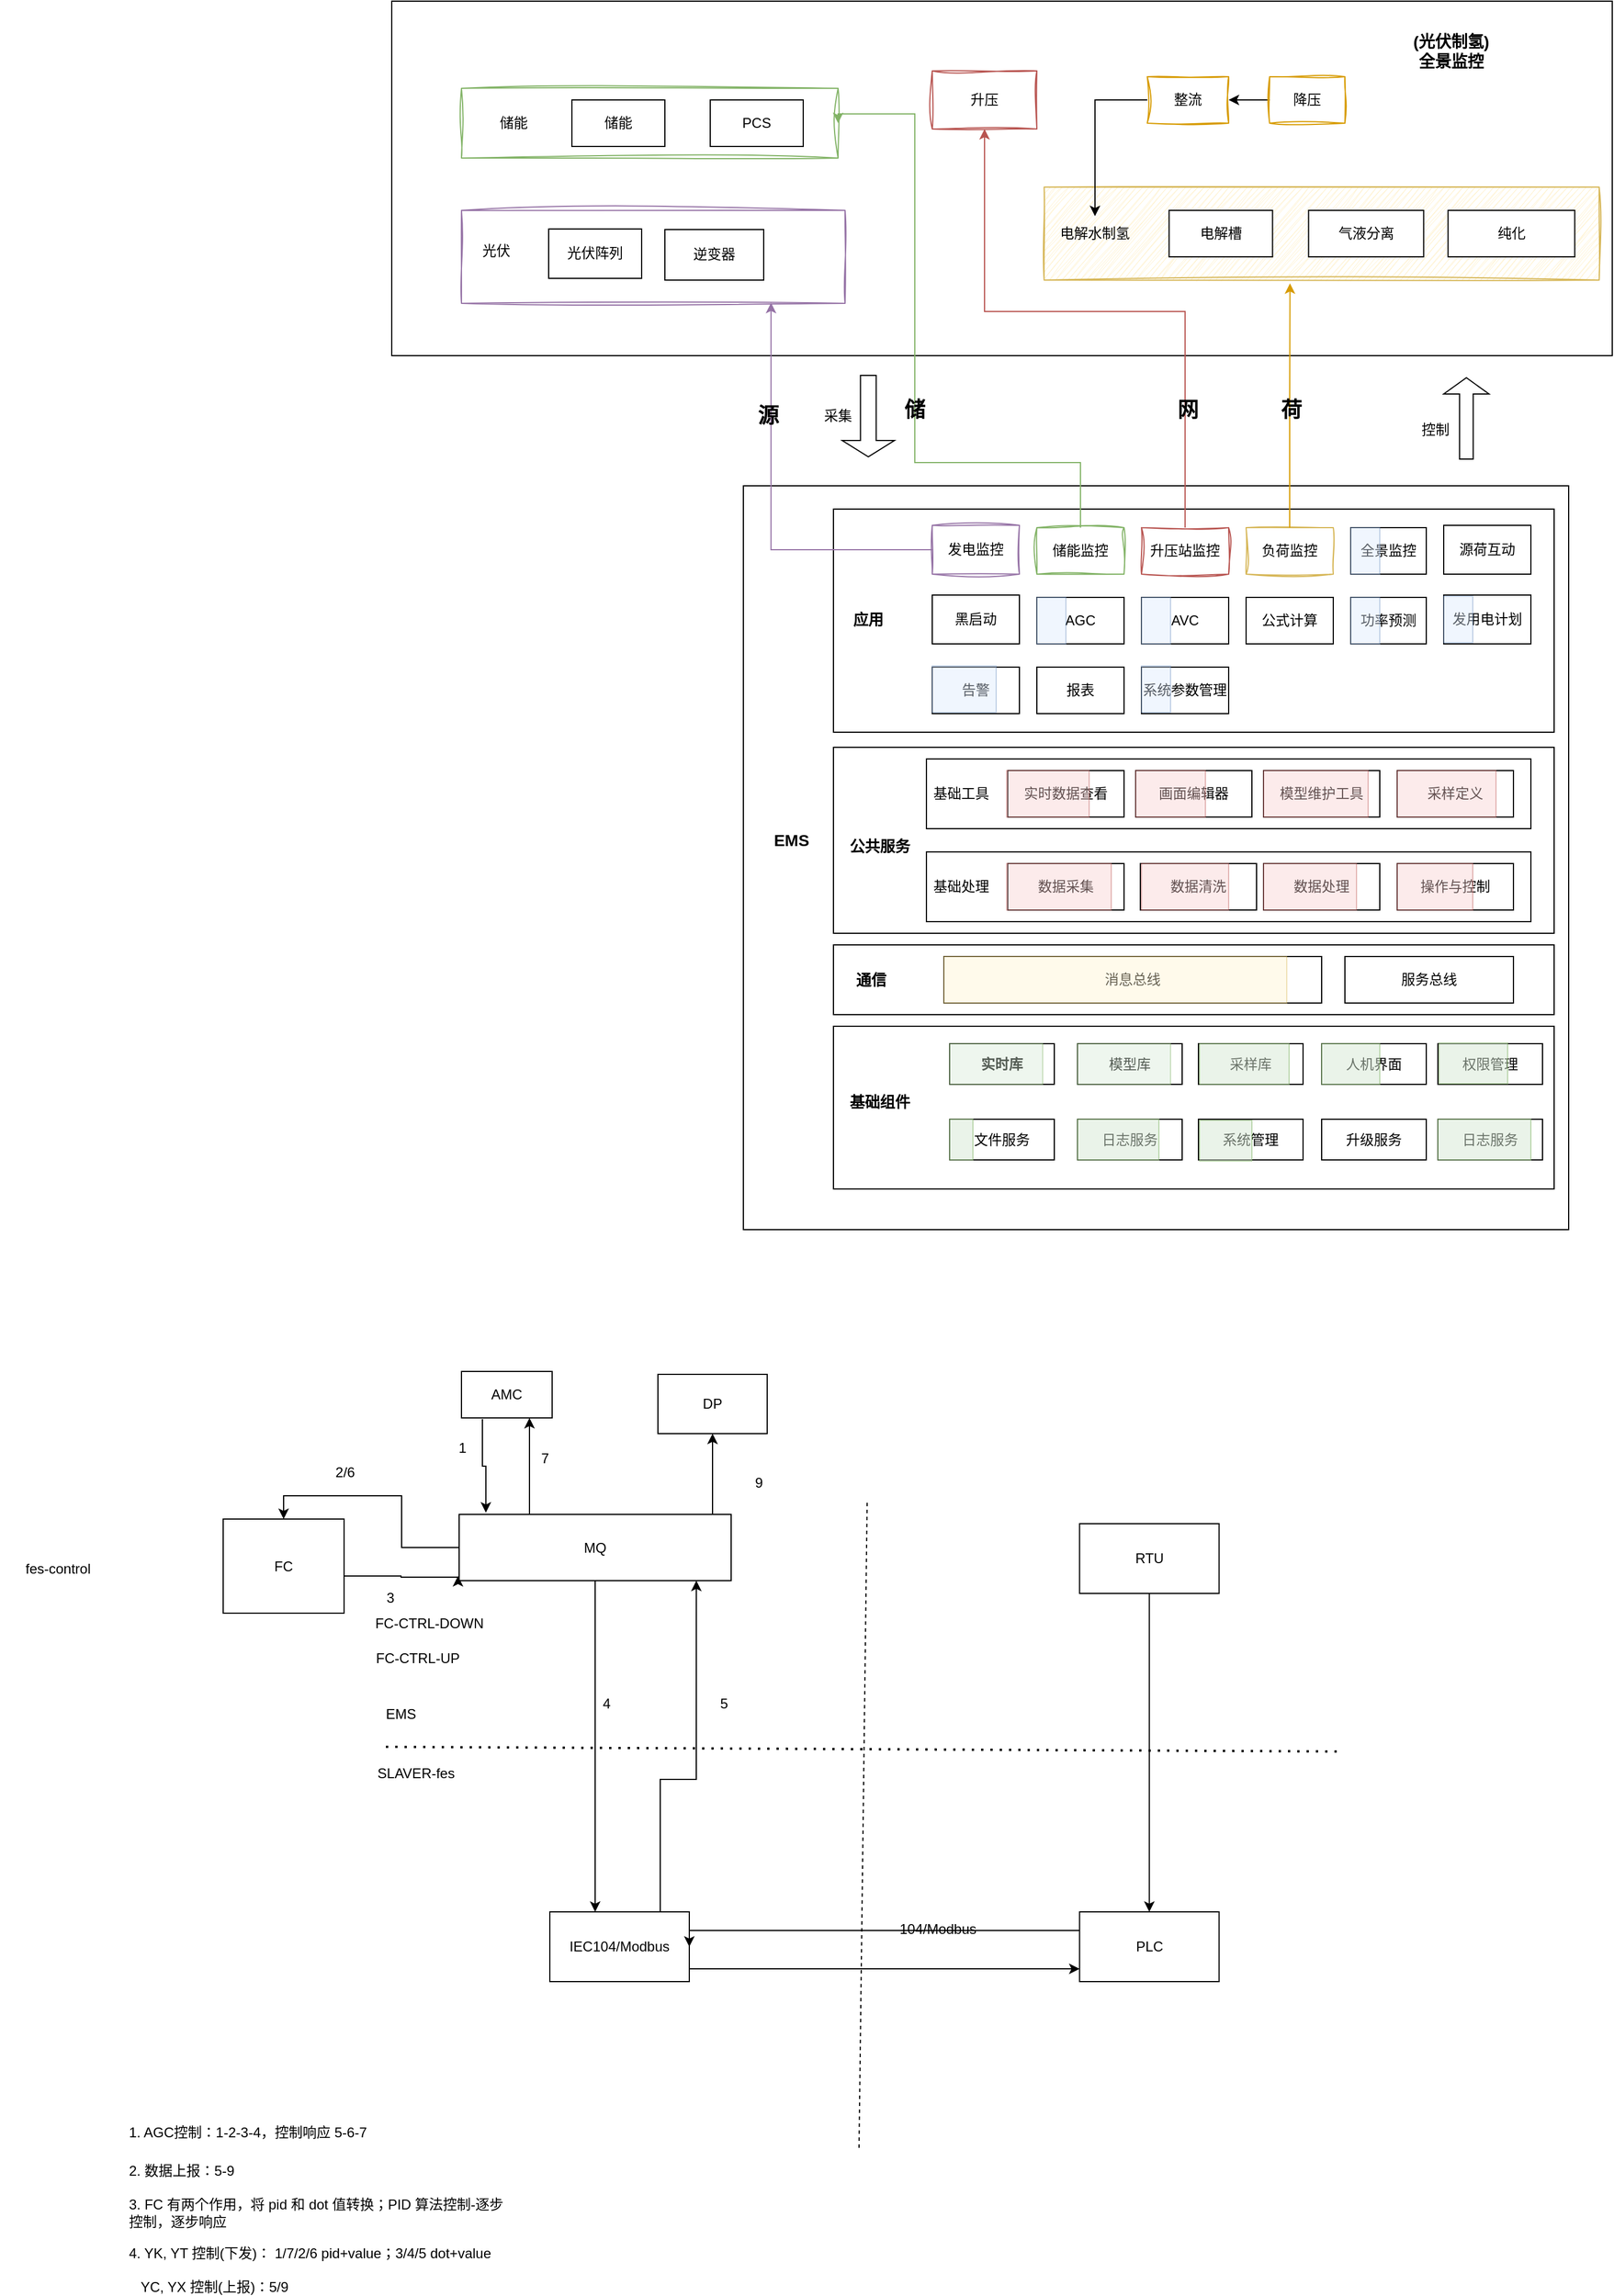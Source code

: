 <mxfile version="24.5.5" type="github">
  <diagram name="第 1 页" id="smMwHirfsZ6QMiGASpG9">
    <mxGraphModel dx="2706" dy="1119" grid="0" gridSize="10" guides="1" tooltips="1" connect="1" arrows="1" fold="1" page="0" pageScale="1" pageWidth="827" pageHeight="1169" math="0" shadow="0">
      <root>
        <mxCell id="0" />
        <mxCell id="1" parent="0" />
        <mxCell id="XLei9tXY5pJdT6jj4i4X-126" value="" style="rounded=0;whiteSpace=wrap;html=1;" parent="1" vertex="1">
          <mxGeometry x="100" y="23" width="1050" height="305" as="geometry" />
        </mxCell>
        <mxCell id="XLei9tXY5pJdT6jj4i4X-117" value="" style="rounded=0;whiteSpace=wrap;html=1;" parent="1" vertex="1">
          <mxGeometry x="402.5" y="440" width="710" height="640" as="geometry" />
        </mxCell>
        <mxCell id="XLei9tXY5pJdT6jj4i4X-113" value="" style="rounded=0;whiteSpace=wrap;html=1;fillColor=none;strokeColor=#9673a6;sketch=1;curveFitting=1;jiggle=2;" parent="1" vertex="1">
          <mxGeometry x="160" y="203" width="330" height="80" as="geometry" />
        </mxCell>
        <mxCell id="XLei9tXY5pJdT6jj4i4X-2" value="" style="rounded=0;whiteSpace=wrap;html=1;" parent="1" vertex="1">
          <mxGeometry x="480" y="905" width="620" height="140" as="geometry" />
        </mxCell>
        <mxCell id="XLei9tXY5pJdT6jj4i4X-3" value="文件服务" style="rounded=0;whiteSpace=wrap;html=1;" parent="1" vertex="1">
          <mxGeometry x="580" y="985" width="90" height="35" as="geometry" />
        </mxCell>
        <mxCell id="XLei9tXY5pJdT6jj4i4X-4" value="&lt;b&gt;实时库&lt;/b&gt;" style="rounded=0;whiteSpace=wrap;html=1;" parent="1" vertex="1">
          <mxGeometry x="580" y="920" width="90" height="35" as="geometry" />
        </mxCell>
        <mxCell id="XLei9tXY5pJdT6jj4i4X-5" value="日志服务" style="rounded=0;whiteSpace=wrap;html=1;" parent="1" vertex="1">
          <mxGeometry x="690" y="985" width="90" height="35" as="geometry" />
        </mxCell>
        <mxCell id="XLei9tXY5pJdT6jj4i4X-6" value="模型库" style="rounded=0;whiteSpace=wrap;html=1;" parent="1" vertex="1">
          <mxGeometry x="690" y="920" width="90" height="35" as="geometry" />
        </mxCell>
        <mxCell id="XLei9tXY5pJdT6jj4i4X-7" value="采样库" style="rounded=0;whiteSpace=wrap;html=1;" parent="1" vertex="1">
          <mxGeometry x="794" y="920" width="90" height="35" as="geometry" />
        </mxCell>
        <mxCell id="XLei9tXY5pJdT6jj4i4X-8" value="人机界面" style="rounded=0;whiteSpace=wrap;html=1;" parent="1" vertex="1">
          <mxGeometry x="900" y="920" width="90" height="35" as="geometry" />
        </mxCell>
        <mxCell id="XLei9tXY5pJdT6jj4i4X-9" value="权限管理" style="rounded=0;whiteSpace=wrap;html=1;" parent="1" vertex="1">
          <mxGeometry x="1000" y="920" width="90" height="35" as="geometry" />
        </mxCell>
        <mxCell id="XLei9tXY5pJdT6jj4i4X-10" value="系统管理" style="rounded=0;whiteSpace=wrap;html=1;" parent="1" vertex="1">
          <mxGeometry x="794" y="985" width="90" height="35" as="geometry" />
        </mxCell>
        <mxCell id="XLei9tXY5pJdT6jj4i4X-11" value="升级服务" style="rounded=0;whiteSpace=wrap;html=1;" parent="1" vertex="1">
          <mxGeometry x="900" y="985" width="90" height="35" as="geometry" />
        </mxCell>
        <mxCell id="XLei9tXY5pJdT6jj4i4X-12" value="日志服务" style="rounded=0;whiteSpace=wrap;html=1;" parent="1" vertex="1">
          <mxGeometry x="1000" y="985" width="90" height="35" as="geometry" />
        </mxCell>
        <mxCell id="XLei9tXY5pJdT6jj4i4X-13" value="&lt;b style=&quot;font-size: 13px;&quot;&gt;基础组件&lt;/b&gt;" style="text;html=1;align=center;verticalAlign=middle;whiteSpace=wrap;rounded=0;fontSize=13;" parent="1" vertex="1">
          <mxGeometry x="490" y="955" width="60" height="30" as="geometry" />
        </mxCell>
        <mxCell id="XLei9tXY5pJdT6jj4i4X-14" value="" style="rounded=0;whiteSpace=wrap;html=1;opacity=50;fillColor=#d5e8d4;strokeColor=#82b366;" parent="1" vertex="1">
          <mxGeometry x="1001" y="919.5" width="59" height="35" as="geometry" />
        </mxCell>
        <mxCell id="XLei9tXY5pJdT6jj4i4X-16" value="" style="rounded=0;whiteSpace=wrap;html=1;fillColor=#d5e8d4;strokeColor=#82b366;opacity=50;" parent="1" vertex="1">
          <mxGeometry x="900" y="920" width="50" height="35" as="geometry" />
        </mxCell>
        <mxCell id="XLei9tXY5pJdT6jj4i4X-17" value="" style="rounded=0;whiteSpace=wrap;html=1;fillColor=#d5e8d4;strokeColor=#82b366;opacity=50;" parent="1" vertex="1">
          <mxGeometry x="580" y="985" width="20" height="35" as="geometry" />
        </mxCell>
        <mxCell id="XLei9tXY5pJdT6jj4i4X-18" value="" style="rounded=0;whiteSpace=wrap;html=1;fillColor=#d5e8d4;strokeColor=#82b366;opacity=50;" parent="1" vertex="1">
          <mxGeometry x="690" y="985" width="70" height="35" as="geometry" />
        </mxCell>
        <mxCell id="XLei9tXY5pJdT6jj4i4X-19" value="" style="rounded=0;whiteSpace=wrap;html=1;fillColor=#d5e8d4;strokeColor=#82b366;opacity=50;" parent="1" vertex="1">
          <mxGeometry x="795" y="986" width="45" height="35" as="geometry" />
        </mxCell>
        <mxCell id="XLei9tXY5pJdT6jj4i4X-20" value="" style="rounded=0;whiteSpace=wrap;html=1;fillColor=#d5e8d4;strokeColor=#82b366;opacity=50;" parent="1" vertex="1">
          <mxGeometry x="1000" y="985" width="80" height="35" as="geometry" />
        </mxCell>
        <mxCell id="XLei9tXY5pJdT6jj4i4X-22" value="" style="rounded=0;whiteSpace=wrap;html=1;opacity=40;fillColor=#d5e8d4;strokeColor=#82b366;" parent="1" vertex="1">
          <mxGeometry x="580" y="920" width="80" height="35" as="geometry" />
        </mxCell>
        <mxCell id="XLei9tXY5pJdT6jj4i4X-23" value="" style="rounded=0;whiteSpace=wrap;html=1;opacity=40;fillColor=#d5e8d4;strokeColor=#82b366;" parent="1" vertex="1">
          <mxGeometry x="690" y="920" width="80" height="35" as="geometry" />
        </mxCell>
        <mxCell id="XLei9tXY5pJdT6jj4i4X-24" value="" style="rounded=0;whiteSpace=wrap;html=1;opacity=50;fillColor=#d5e8d4;strokeColor=#82b366;" parent="1" vertex="1">
          <mxGeometry x="795" y="920" width="77" height="35" as="geometry" />
        </mxCell>
        <mxCell id="XLei9tXY5pJdT6jj4i4X-25" value="" style="rounded=0;whiteSpace=wrap;html=1;" parent="1" vertex="1">
          <mxGeometry x="480" y="835" width="620" height="60" as="geometry" />
        </mxCell>
        <mxCell id="XLei9tXY5pJdT6jj4i4X-26" value="消息总线" style="rounded=0;whiteSpace=wrap;html=1;" parent="1" vertex="1">
          <mxGeometry x="575" y="845" width="325" height="40" as="geometry" />
        </mxCell>
        <mxCell id="XLei9tXY5pJdT6jj4i4X-27" value="服务总线" style="rounded=0;whiteSpace=wrap;html=1;" parent="1" vertex="1">
          <mxGeometry x="920" y="845" width="145" height="40" as="geometry" />
        </mxCell>
        <mxCell id="XLei9tXY5pJdT6jj4i4X-28" value="" style="rounded=0;whiteSpace=wrap;html=1;fillColor=#fff2cc;strokeColor=#d6b656;opacity=40;" parent="1" vertex="1">
          <mxGeometry x="575" y="845" width="295" height="40" as="geometry" />
        </mxCell>
        <mxCell id="XLei9tXY5pJdT6jj4i4X-29" value="&lt;b style=&quot;font-size: 13px;&quot;&gt;通信&lt;/b&gt;" style="text;html=1;align=center;verticalAlign=middle;whiteSpace=wrap;rounded=0;fontSize=13;" parent="1" vertex="1">
          <mxGeometry x="484" y="850" width="57" height="30" as="geometry" />
        </mxCell>
        <mxCell id="XLei9tXY5pJdT6jj4i4X-30" value="" style="rounded=0;whiteSpace=wrap;html=1;" parent="1" vertex="1">
          <mxGeometry x="480" y="665" width="620" height="160" as="geometry" />
        </mxCell>
        <mxCell id="XLei9tXY5pJdT6jj4i4X-31" value="" style="rounded=0;whiteSpace=wrap;html=1;" parent="1" vertex="1">
          <mxGeometry x="560" y="675" width="520" height="60" as="geometry" />
        </mxCell>
        <mxCell id="XLei9tXY5pJdT6jj4i4X-34" value="实时数据查看" style="rounded=0;whiteSpace=wrap;html=1;" parent="1" vertex="1">
          <mxGeometry x="630" y="685" width="100" height="40" as="geometry" />
        </mxCell>
        <mxCell id="XLei9tXY5pJdT6jj4i4X-35" value="画面编辑器" style="rounded=0;whiteSpace=wrap;html=1;" parent="1" vertex="1">
          <mxGeometry x="740" y="685" width="100" height="40" as="geometry" />
        </mxCell>
        <mxCell id="XLei9tXY5pJdT6jj4i4X-36" value="模型维护工具" style="rounded=0;whiteSpace=wrap;html=1;" parent="1" vertex="1">
          <mxGeometry x="850" y="685" width="100" height="40" as="geometry" />
        </mxCell>
        <mxCell id="XLei9tXY5pJdT6jj4i4X-37" value="采样定义" style="rounded=0;whiteSpace=wrap;html=1;" parent="1" vertex="1">
          <mxGeometry x="965" y="685" width="100" height="40" as="geometry" />
        </mxCell>
        <mxCell id="XLei9tXY5pJdT6jj4i4X-38" value="基础工具" style="text;html=1;align=center;verticalAlign=middle;whiteSpace=wrap;rounded=0;" parent="1" vertex="1">
          <mxGeometry x="560" y="690" width="60" height="30" as="geometry" />
        </mxCell>
        <mxCell id="XLei9tXY5pJdT6jj4i4X-39" value="" style="rounded=0;whiteSpace=wrap;html=1;" parent="1" vertex="1">
          <mxGeometry x="560" y="755" width="520" height="60" as="geometry" />
        </mxCell>
        <mxCell id="XLei9tXY5pJdT6jj4i4X-40" value="基础处理" style="text;html=1;align=center;verticalAlign=middle;whiteSpace=wrap;rounded=0;" parent="1" vertex="1">
          <mxGeometry x="560" y="770" width="60" height="30" as="geometry" />
        </mxCell>
        <mxCell id="XLei9tXY5pJdT6jj4i4X-41" value="数据采集" style="rounded=0;whiteSpace=wrap;html=1;" parent="1" vertex="1">
          <mxGeometry x="630" y="765" width="100" height="40" as="geometry" />
        </mxCell>
        <mxCell id="XLei9tXY5pJdT6jj4i4X-42" value="数据清洗" style="rounded=0;whiteSpace=wrap;html=1;" parent="1" vertex="1">
          <mxGeometry x="744" y="765" width="100" height="40" as="geometry" />
        </mxCell>
        <mxCell id="XLei9tXY5pJdT6jj4i4X-43" value="数据处理" style="rounded=0;whiteSpace=wrap;html=1;" parent="1" vertex="1">
          <mxGeometry x="850" y="765" width="100" height="40" as="geometry" />
        </mxCell>
        <mxCell id="XLei9tXY5pJdT6jj4i4X-44" value="操作与控制" style="rounded=0;whiteSpace=wrap;html=1;" parent="1" vertex="1">
          <mxGeometry x="965" y="765" width="100" height="40" as="geometry" />
        </mxCell>
        <mxCell id="XLei9tXY5pJdT6jj4i4X-45" value="&lt;b style=&quot;font-size: 13px;&quot;&gt;公共服务&lt;/b&gt;" style="text;html=1;align=center;verticalAlign=middle;whiteSpace=wrap;rounded=0;fontSize=13;" parent="1" vertex="1">
          <mxGeometry x="490" y="735" width="60" height="30" as="geometry" />
        </mxCell>
        <mxCell id="XLei9tXY5pJdT6jj4i4X-46" value="" style="rounded=0;whiteSpace=wrap;html=1;fillColor=#f8cecc;strokeColor=#b85450;opacity=40;" parent="1" vertex="1">
          <mxGeometry x="629" y="765" width="90" height="40" as="geometry" />
        </mxCell>
        <mxCell id="XLei9tXY5pJdT6jj4i4X-49" value="" style="rounded=0;whiteSpace=wrap;html=1;fillColor=#f8cecc;strokeColor=#b85450;opacity=40;" parent="1" vertex="1">
          <mxGeometry x="745" y="765" width="75" height="40" as="geometry" />
        </mxCell>
        <mxCell id="XLei9tXY5pJdT6jj4i4X-50" value="" style="rounded=0;whiteSpace=wrap;html=1;fillColor=#f8cecc;strokeColor=#b85450;opacity=40;" parent="1" vertex="1">
          <mxGeometry x="850" y="765" width="80" height="40" as="geometry" />
        </mxCell>
        <mxCell id="XLei9tXY5pJdT6jj4i4X-51" value="" style="rounded=0;whiteSpace=wrap;html=1;fillColor=#f8cecc;strokeColor=#b85450;opacity=40;" parent="1" vertex="1">
          <mxGeometry x="965" y="765" width="65" height="40" as="geometry" />
        </mxCell>
        <mxCell id="XLei9tXY5pJdT6jj4i4X-52" value="" style="rounded=0;whiteSpace=wrap;html=1;fillColor=#f8cecc;strokeColor=#b85450;opacity=40;" parent="1" vertex="1">
          <mxGeometry x="850" y="685" width="90" height="40" as="geometry" />
        </mxCell>
        <mxCell id="XLei9tXY5pJdT6jj4i4X-53" value="" style="rounded=0;whiteSpace=wrap;html=1;fillColor=#f8cecc;strokeColor=#b85450;opacity=40;" parent="1" vertex="1">
          <mxGeometry x="740" y="685" width="60" height="40" as="geometry" />
        </mxCell>
        <mxCell id="XLei9tXY5pJdT6jj4i4X-54" value="" style="rounded=0;whiteSpace=wrap;html=1;fillColor=#f8cecc;strokeColor=#b85450;opacity=40;" parent="1" vertex="1">
          <mxGeometry x="629" y="685" width="71" height="40" as="geometry" />
        </mxCell>
        <mxCell id="XLei9tXY5pJdT6jj4i4X-55" value="" style="rounded=0;whiteSpace=wrap;html=1;fillColor=#f8cecc;strokeColor=#b85450;opacity=40;" parent="1" vertex="1">
          <mxGeometry x="965" y="685" width="85" height="40" as="geometry" />
        </mxCell>
        <mxCell id="XLei9tXY5pJdT6jj4i4X-56" value="" style="rounded=0;whiteSpace=wrap;html=1;" parent="1" vertex="1">
          <mxGeometry x="480" y="460" width="620" height="192" as="geometry" />
        </mxCell>
        <mxCell id="XLei9tXY5pJdT6jj4i4X-57" value="发电监控" style="rounded=0;whiteSpace=wrap;html=1;fillColor=none;strokeColor=#9673a6;sketch=1;curveFitting=1;jiggle=2;" parent="1" vertex="1">
          <mxGeometry x="565" y="474" width="75" height="42" as="geometry" />
        </mxCell>
        <mxCell id="q_sPKe8q3S3xJa5Jk6cZ-3" style="edgeStyle=orthogonalEdgeStyle;rounded=0;orthogonalLoop=1;jettySize=auto;html=1;entryX=1;entryY=0.5;entryDx=0;entryDy=0;fillColor=#d5e8d4;strokeColor=#82b366;" parent="1" source="XLei9tXY5pJdT6jj4i4X-61" target="XLei9tXY5pJdT6jj4i4X-111" edge="1">
          <mxGeometry relative="1" as="geometry">
            <Array as="points">
              <mxPoint x="693" y="420" />
              <mxPoint x="550" y="420" />
              <mxPoint x="550" y="120" />
            </Array>
          </mxGeometry>
        </mxCell>
        <mxCell id="XLei9tXY5pJdT6jj4i4X-61" value="储能监控" style="rounded=0;whiteSpace=wrap;html=1;fillColor=none;strokeColor=#82b366;sketch=1;curveFitting=1;jiggle=2;" parent="1" vertex="1">
          <mxGeometry x="655" y="476" width="75" height="40" as="geometry" />
        </mxCell>
        <mxCell id="XLei9tXY5pJdT6jj4i4X-124" style="edgeStyle=orthogonalEdgeStyle;rounded=0;orthogonalLoop=1;jettySize=auto;html=1;entryX=0.5;entryY=1;entryDx=0;entryDy=0;fillColor=#f8cecc;strokeColor=#b85450;" parent="1" source="XLei9tXY5pJdT6jj4i4X-62" target="XLei9tXY5pJdT6jj4i4X-110" edge="1">
          <mxGeometry relative="1" as="geometry">
            <Array as="points">
              <mxPoint x="783" y="290" />
              <mxPoint x="610" y="290" />
            </Array>
          </mxGeometry>
        </mxCell>
        <mxCell id="XLei9tXY5pJdT6jj4i4X-62" value="升压站监控" style="rounded=0;whiteSpace=wrap;html=1;fillColor=none;strokeColor=#b85450;sketch=1;curveFitting=1;jiggle=2;" parent="1" vertex="1">
          <mxGeometry x="745" y="476" width="75" height="40" as="geometry" />
        </mxCell>
        <mxCell id="XLei9tXY5pJdT6jj4i4X-63" value="全景监控" style="rounded=0;whiteSpace=wrap;html=1;" parent="1" vertex="1">
          <mxGeometry x="925" y="476" width="65" height="40" as="geometry" />
        </mxCell>
        <mxCell id="XLei9tXY5pJdT6jj4i4X-64" value="源荷互动" style="rounded=0;whiteSpace=wrap;html=1;" parent="1" vertex="1">
          <mxGeometry x="1005" y="474" width="75" height="42" as="geometry" />
        </mxCell>
        <mxCell id="XLei9tXY5pJdT6jj4i4X-76" value="负荷监控" style="rounded=0;whiteSpace=wrap;html=1;fillColor=none;strokeColor=#d6b656;shadow=0;glass=0;sketch=1;curveFitting=1;jiggle=2;" parent="1" vertex="1">
          <mxGeometry x="835" y="476" width="75" height="40" as="geometry" />
        </mxCell>
        <mxCell id="XLei9tXY5pJdT6jj4i4X-77" value="黑启动" style="rounded=0;whiteSpace=wrap;html=1;" parent="1" vertex="1">
          <mxGeometry x="565" y="534" width="75" height="42" as="geometry" />
        </mxCell>
        <mxCell id="XLei9tXY5pJdT6jj4i4X-78" value="AGC" style="rounded=0;whiteSpace=wrap;html=1;" parent="1" vertex="1">
          <mxGeometry x="655" y="536" width="75" height="40" as="geometry" />
        </mxCell>
        <mxCell id="XLei9tXY5pJdT6jj4i4X-79" value="AVC" style="rounded=0;whiteSpace=wrap;html=1;" parent="1" vertex="1">
          <mxGeometry x="745" y="536" width="75" height="40" as="geometry" />
        </mxCell>
        <mxCell id="XLei9tXY5pJdT6jj4i4X-80" value="功率预测" style="rounded=0;whiteSpace=wrap;html=1;" parent="1" vertex="1">
          <mxGeometry x="925" y="536" width="65" height="40" as="geometry" />
        </mxCell>
        <mxCell id="XLei9tXY5pJdT6jj4i4X-81" value="发用电计划" style="rounded=0;whiteSpace=wrap;html=1;" parent="1" vertex="1">
          <mxGeometry x="1005" y="534" width="75" height="42" as="geometry" />
        </mxCell>
        <mxCell id="XLei9tXY5pJdT6jj4i4X-82" value="公式计算" style="rounded=0;whiteSpace=wrap;html=1;" parent="1" vertex="1">
          <mxGeometry x="835" y="536" width="75" height="40" as="geometry" />
        </mxCell>
        <mxCell id="XLei9tXY5pJdT6jj4i4X-84" value="告警" style="rounded=0;whiteSpace=wrap;html=1;" parent="1" vertex="1">
          <mxGeometry x="565" y="596" width="75" height="40" as="geometry" />
        </mxCell>
        <mxCell id="XLei9tXY5pJdT6jj4i4X-85" value="报表" style="rounded=0;whiteSpace=wrap;html=1;" parent="1" vertex="1">
          <mxGeometry x="655" y="596" width="75" height="40" as="geometry" />
        </mxCell>
        <mxCell id="XLei9tXY5pJdT6jj4i4X-88" value="系统参数管理" style="rounded=0;whiteSpace=wrap;html=1;" parent="1" vertex="1">
          <mxGeometry x="745" y="596" width="75" height="40" as="geometry" />
        </mxCell>
        <mxCell id="XLei9tXY5pJdT6jj4i4X-89" value="" style="rounded=0;whiteSpace=wrap;html=1;fillColor=#dae8fc;strokeColor=#6c8ebf;opacity=40;" parent="1" vertex="1">
          <mxGeometry x="655" y="536" width="25" height="40" as="geometry" />
        </mxCell>
        <mxCell id="XLei9tXY5pJdT6jj4i4X-90" value="" style="rounded=0;whiteSpace=wrap;html=1;fillColor=#dae8fc;strokeColor=#6c8ebf;opacity=40;" parent="1" vertex="1">
          <mxGeometry x="745" y="536" width="25" height="40" as="geometry" />
        </mxCell>
        <mxCell id="XLei9tXY5pJdT6jj4i4X-91" value="" style="rounded=0;whiteSpace=wrap;html=1;fillColor=#dae8fc;strokeColor=#6c8ebf;opacity=40;" parent="1" vertex="1">
          <mxGeometry x="925" y="536" width="25" height="40" as="geometry" />
        </mxCell>
        <mxCell id="XLei9tXY5pJdT6jj4i4X-92" value="" style="rounded=0;whiteSpace=wrap;html=1;fillColor=#dae8fc;strokeColor=#6c8ebf;opacity=40;" parent="1" vertex="1">
          <mxGeometry x="1005" y="535" width="25" height="40" as="geometry" />
        </mxCell>
        <mxCell id="XLei9tXY5pJdT6jj4i4X-93" value="" style="rounded=0;whiteSpace=wrap;html=1;fillColor=#dae8fc;strokeColor=#6c8ebf;opacity=40;" parent="1" vertex="1">
          <mxGeometry x="565" y="595" width="55" height="40" as="geometry" />
        </mxCell>
        <mxCell id="XLei9tXY5pJdT6jj4i4X-94" value="&lt;b style=&quot;font-size: 13px;&quot;&gt;应用&lt;/b&gt;" style="text;html=1;align=center;verticalAlign=middle;whiteSpace=wrap;rounded=0;fontSize=13;" parent="1" vertex="1">
          <mxGeometry x="480" y="540" width="60" height="30" as="geometry" />
        </mxCell>
        <mxCell id="XLei9tXY5pJdT6jj4i4X-95" value="" style="rounded=0;whiteSpace=wrap;html=1;fillColor=#dae8fc;strokeColor=#6c8ebf;opacity=40;" parent="1" vertex="1">
          <mxGeometry x="925" y="476" width="25" height="40" as="geometry" />
        </mxCell>
        <mxCell id="XLei9tXY5pJdT6jj4i4X-96" value="" style="rounded=0;whiteSpace=wrap;html=1;fillColor=#dae8fc;strokeColor=#6c8ebf;opacity=40;" parent="1" vertex="1">
          <mxGeometry x="745" y="595" width="25" height="40" as="geometry" />
        </mxCell>
        <mxCell id="XLei9tXY5pJdT6jj4i4X-97" value="" style="rounded=0;whiteSpace=wrap;html=1;fillColor=#fff2cc;strokeColor=#d6b656;sketch=1;curveFitting=1;jiggle=2;" parent="1" vertex="1">
          <mxGeometry x="661.25" y="183" width="477.5" height="80" as="geometry" />
        </mxCell>
        <mxCell id="XLei9tXY5pJdT6jj4i4X-98" value="电解槽" style="rounded=0;whiteSpace=wrap;html=1;" parent="1" vertex="1">
          <mxGeometry x="768.75" y="203" width="89" height="40" as="geometry" />
        </mxCell>
        <mxCell id="XLei9tXY5pJdT6jj4i4X-99" value="气液分离" style="rounded=0;whiteSpace=wrap;html=1;" parent="1" vertex="1">
          <mxGeometry x="888.75" y="203" width="99" height="40" as="geometry" />
        </mxCell>
        <mxCell id="XLei9tXY5pJdT6jj4i4X-100" value="纯化" style="rounded=0;whiteSpace=wrap;html=1;" parent="1" vertex="1">
          <mxGeometry x="1008.75" y="203" width="109" height="40" as="geometry" />
        </mxCell>
        <mxCell id="XLei9tXY5pJdT6jj4i4X-104" value="电解水制氢" style="text;html=1;align=center;verticalAlign=middle;whiteSpace=wrap;rounded=0;" parent="1" vertex="1">
          <mxGeometry x="670" y="208" width="70" height="30" as="geometry" />
        </mxCell>
        <mxCell id="XLei9tXY5pJdT6jj4i4X-107" value="光伏阵列" style="rounded=0;whiteSpace=wrap;html=1;" parent="1" vertex="1">
          <mxGeometry x="235" y="219" width="80" height="42.5" as="geometry" />
        </mxCell>
        <mxCell id="XLei9tXY5pJdT6jj4i4X-108" value="逆变器" style="rounded=0;whiteSpace=wrap;html=1;" parent="1" vertex="1">
          <mxGeometry x="335" y="219.5" width="85" height="43.5" as="geometry" />
        </mxCell>
        <mxCell id="XLei9tXY5pJdT6jj4i4X-110" value="升压" style="rounded=0;whiteSpace=wrap;html=1;fillColor=none;strokeColor=#b85450;sketch=1;curveFitting=1;jiggle=2;" parent="1" vertex="1">
          <mxGeometry x="565" y="83" width="90" height="50" as="geometry" />
        </mxCell>
        <mxCell id="XLei9tXY5pJdT6jj4i4X-111" value="" style="rounded=0;whiteSpace=wrap;html=1;fillColor=none;strokeColor=#82b366;sketch=1;curveFitting=1;jiggle=2;" parent="1" vertex="1">
          <mxGeometry x="160" y="98" width="324" height="60" as="geometry" />
        </mxCell>
        <mxCell id="XLei9tXY5pJdT6jj4i4X-112" value="光伏" style="text;html=1;align=center;verticalAlign=middle;whiteSpace=wrap;rounded=0;" parent="1" vertex="1">
          <mxGeometry x="160" y="223" width="60" height="30" as="geometry" />
        </mxCell>
        <mxCell id="XLei9tXY5pJdT6jj4i4X-114" value="储能" style="rounded=0;whiteSpace=wrap;html=1;" parent="1" vertex="1">
          <mxGeometry x="255" y="108" width="80" height="40" as="geometry" />
        </mxCell>
        <mxCell id="XLei9tXY5pJdT6jj4i4X-115" value="PCS" style="rounded=0;whiteSpace=wrap;html=1;" parent="1" vertex="1">
          <mxGeometry x="374" y="108" width="80" height="40" as="geometry" />
        </mxCell>
        <mxCell id="XLei9tXY5pJdT6jj4i4X-130" value="" style="edgeStyle=orthogonalEdgeStyle;rounded=0;orthogonalLoop=1;jettySize=auto;html=1;" parent="1" source="XLei9tXY5pJdT6jj4i4X-116" target="XLei9tXY5pJdT6jj4i4X-104" edge="1">
          <mxGeometry relative="1" as="geometry" />
        </mxCell>
        <mxCell id="XLei9tXY5pJdT6jj4i4X-116" value="整流" style="rounded=0;whiteSpace=wrap;html=1;fillColor=none;strokeColor=#d79b00;sketch=1;curveFitting=1;jiggle=2;" parent="1" vertex="1">
          <mxGeometry x="750" y="88" width="70" height="40" as="geometry" />
        </mxCell>
        <mxCell id="XLei9tXY5pJdT6jj4i4X-119" value="&lt;b style=&quot;font-size: 14px;&quot;&gt;&lt;font style=&quot;font-size: 14px;&quot;&gt;EMS&lt;/font&gt;&lt;/b&gt;" style="text;html=1;align=center;verticalAlign=middle;whiteSpace=wrap;rounded=0;fontSize=14;" parent="1" vertex="1">
          <mxGeometry x="414" y="730" width="60" height="30" as="geometry" />
        </mxCell>
        <mxCell id="XLei9tXY5pJdT6jj4i4X-121" style="edgeStyle=orthogonalEdgeStyle;rounded=0;orthogonalLoop=1;jettySize=auto;html=1;entryX=0.807;entryY=0.994;entryDx=0;entryDy=0;entryPerimeter=0;fillColor=#e1d5e7;strokeColor=#9673a6;" parent="1" source="XLei9tXY5pJdT6jj4i4X-57" target="XLei9tXY5pJdT6jj4i4X-113" edge="1">
          <mxGeometry relative="1" as="geometry" />
        </mxCell>
        <mxCell id="XLei9tXY5pJdT6jj4i4X-125" style="edgeStyle=orthogonalEdgeStyle;rounded=0;orthogonalLoop=1;jettySize=auto;html=1;entryX=0.443;entryY=1.035;entryDx=0;entryDy=0;entryPerimeter=0;fillColor=#ffe6cc;strokeColor=#d79b00;" parent="1" source="XLei9tXY5pJdT6jj4i4X-76" target="XLei9tXY5pJdT6jj4i4X-97" edge="1">
          <mxGeometry relative="1" as="geometry" />
        </mxCell>
        <mxCell id="XLei9tXY5pJdT6jj4i4X-131" value="&lt;b style=&quot;font-size: 14px;&quot;&gt;(光伏制氢)&lt;/b&gt;&lt;div&gt;&lt;b style=&quot;font-size: 14px;&quot;&gt;全景监控&lt;/b&gt;&lt;/div&gt;" style="text;html=1;align=center;verticalAlign=middle;whiteSpace=wrap;rounded=0;fontSize=14;" parent="1" vertex="1">
          <mxGeometry x="963" y="53" width="97" height="25" as="geometry" />
        </mxCell>
        <mxCell id="XLei9tXY5pJdT6jj4i4X-134" value="" style="shape=singleArrow;direction=south;whiteSpace=wrap;html=1;" parent="1" vertex="1">
          <mxGeometry x="487.5" y="345" width="45" height="70" as="geometry" />
        </mxCell>
        <mxCell id="XLei9tXY5pJdT6jj4i4X-135" value="" style="shape=singleArrow;direction=north;whiteSpace=wrap;html=1;" parent="1" vertex="1">
          <mxGeometry x="1005" y="347" width="39" height="70" as="geometry" />
        </mxCell>
        <mxCell id="XLei9tXY5pJdT6jj4i4X-136" value="采集" style="text;html=1;align=center;verticalAlign=middle;whiteSpace=wrap;rounded=0;" parent="1" vertex="1">
          <mxGeometry x="454" y="365" width="60" height="30" as="geometry" />
        </mxCell>
        <mxCell id="XLei9tXY5pJdT6jj4i4X-137" value="控制" style="text;html=1;align=center;verticalAlign=middle;whiteSpace=wrap;rounded=0;" parent="1" vertex="1">
          <mxGeometry x="967.5" y="377" width="60" height="30" as="geometry" />
        </mxCell>
        <mxCell id="q_sPKe8q3S3xJa5Jk6cZ-1" value="储能" style="text;html=1;align=center;verticalAlign=middle;whiteSpace=wrap;rounded=0;" parent="1" vertex="1">
          <mxGeometry x="175" y="113" width="60" height="30" as="geometry" />
        </mxCell>
        <mxCell id="q_sPKe8q3S3xJa5Jk6cZ-5" value="" style="edgeStyle=orthogonalEdgeStyle;rounded=0;orthogonalLoop=1;jettySize=auto;html=1;" parent="1" source="q_sPKe8q3S3xJa5Jk6cZ-4" target="XLei9tXY5pJdT6jj4i4X-116" edge="1">
          <mxGeometry relative="1" as="geometry" />
        </mxCell>
        <mxCell id="q_sPKe8q3S3xJa5Jk6cZ-4" value="降压" style="rounded=0;whiteSpace=wrap;html=1;fillColor=none;strokeColor=#d79b00;sketch=1;curveFitting=1;jiggle=2;" parent="1" vertex="1">
          <mxGeometry x="855.25" y="88" width="64.75" height="40" as="geometry" />
        </mxCell>
        <mxCell id="q_sPKe8q3S3xJa5Jk6cZ-17" value="源" style="text;html=1;align=center;verticalAlign=middle;whiteSpace=wrap;rounded=0;fontSize=18;fontStyle=1" parent="1" vertex="1">
          <mxGeometry x="394" y="365" width="60" height="30" as="geometry" />
        </mxCell>
        <mxCell id="q_sPKe8q3S3xJa5Jk6cZ-18" value="储" style="text;html=1;align=center;verticalAlign=middle;whiteSpace=wrap;rounded=0;fontSize=18;fontStyle=1" parent="1" vertex="1">
          <mxGeometry x="520" y="360" width="60" height="30" as="geometry" />
        </mxCell>
        <mxCell id="q_sPKe8q3S3xJa5Jk6cZ-19" value="网" style="text;html=1;align=center;verticalAlign=middle;whiteSpace=wrap;rounded=0;fontSize=18;fontStyle=1" parent="1" vertex="1">
          <mxGeometry x="755" y="360" width="60" height="30" as="geometry" />
        </mxCell>
        <mxCell id="q_sPKe8q3S3xJa5Jk6cZ-20" value="荷" style="text;html=1;align=center;verticalAlign=middle;whiteSpace=wrap;rounded=0;fontSize=18;fontStyle=1" parent="1" vertex="1">
          <mxGeometry x="844" y="360" width="60" height="30" as="geometry" />
        </mxCell>
        <mxCell id="cK4YAzCo4ckdNdjKXCYJ-29" style="edgeStyle=orthogonalEdgeStyle;rounded=0;orthogonalLoop=1;jettySize=auto;html=1;" parent="1" source="cK4YAzCo4ckdNdjKXCYJ-2" target="cK4YAzCo4ckdNdjKXCYJ-3" edge="1">
          <mxGeometry relative="1" as="geometry">
            <Array as="points">
              <mxPoint x="522" y="1716" />
              <mxPoint x="522" y="1716" />
            </Array>
          </mxGeometry>
        </mxCell>
        <mxCell id="cK4YAzCo4ckdNdjKXCYJ-2" value="IEC104/Modbus" style="rounded=0;whiteSpace=wrap;html=1;" parent="1" vertex="1">
          <mxGeometry x="236" y="1667" width="120" height="60" as="geometry" />
        </mxCell>
        <mxCell id="cK4YAzCo4ckdNdjKXCYJ-11" style="edgeStyle=orthogonalEdgeStyle;rounded=0;orthogonalLoop=1;jettySize=auto;html=1;entryX=1;entryY=0.5;entryDx=0;entryDy=0;" parent="1" source="cK4YAzCo4ckdNdjKXCYJ-3" target="cK4YAzCo4ckdNdjKXCYJ-2" edge="1">
          <mxGeometry relative="1" as="geometry">
            <Array as="points">
              <mxPoint x="356" y="1683" />
            </Array>
          </mxGeometry>
        </mxCell>
        <mxCell id="cK4YAzCo4ckdNdjKXCYJ-3" value="PLC" style="rounded=0;whiteSpace=wrap;html=1;" parent="1" vertex="1">
          <mxGeometry x="691.75" y="1667" width="120" height="60" as="geometry" />
        </mxCell>
        <mxCell id="cK4YAzCo4ckdNdjKXCYJ-7" value="" style="endArrow=none;dashed=1;html=1;dashPattern=1 3;strokeWidth=2;rounded=0;" parent="1" edge="1">
          <mxGeometry width="50" height="50" relative="1" as="geometry">
            <mxPoint x="95" y="1525" as="sourcePoint" />
            <mxPoint x="913" y="1529" as="targetPoint" />
          </mxGeometry>
        </mxCell>
        <mxCell id="cK4YAzCo4ckdNdjKXCYJ-8" value="" style="endArrow=none;dashed=1;html=1;rounded=0;" parent="1" edge="1">
          <mxGeometry width="50" height="50" relative="1" as="geometry">
            <mxPoint x="502" y="1870" as="sourcePoint" />
            <mxPoint x="509" y="1314" as="targetPoint" />
          </mxGeometry>
        </mxCell>
        <mxCell id="cK4YAzCo4ckdNdjKXCYJ-13" style="edgeStyle=orthogonalEdgeStyle;rounded=0;orthogonalLoop=1;jettySize=auto;html=1;entryX=0.5;entryY=0;entryDx=0;entryDy=0;" parent="1" source="cK4YAzCo4ckdNdjKXCYJ-10" target="cK4YAzCo4ckdNdjKXCYJ-3" edge="1">
          <mxGeometry relative="1" as="geometry" />
        </mxCell>
        <mxCell id="cK4YAzCo4ckdNdjKXCYJ-10" value="RTU" style="rounded=0;whiteSpace=wrap;html=1;" parent="1" vertex="1">
          <mxGeometry x="691.75" y="1333" width="120" height="60" as="geometry" />
        </mxCell>
        <mxCell id="cK4YAzCo4ckdNdjKXCYJ-12" value="104/Modbus" style="text;html=1;align=center;verticalAlign=middle;whiteSpace=wrap;rounded=0;" parent="1" vertex="1">
          <mxGeometry x="540" y="1667" width="60" height="30" as="geometry" />
        </mxCell>
        <mxCell id="cK4YAzCo4ckdNdjKXCYJ-14" value="EMS" style="text;html=1;align=center;verticalAlign=middle;whiteSpace=wrap;rounded=0;" parent="1" vertex="1">
          <mxGeometry x="78" y="1482" width="60" height="30" as="geometry" />
        </mxCell>
        <mxCell id="cK4YAzCo4ckdNdjKXCYJ-15" value="SLAVER-fes" style="text;html=1;align=center;verticalAlign=middle;whiteSpace=wrap;rounded=0;" parent="1" vertex="1">
          <mxGeometry x="80" y="1533" width="82" height="30" as="geometry" />
        </mxCell>
        <mxCell id="cK4YAzCo4ckdNdjKXCYJ-23" style="edgeStyle=orthogonalEdgeStyle;rounded=0;orthogonalLoop=1;jettySize=auto;html=1;" parent="1" edge="1">
          <mxGeometry relative="1" as="geometry">
            <mxPoint x="178" y="1243" as="sourcePoint" />
            <mxPoint x="181" y="1323.5" as="targetPoint" />
            <Array as="points">
              <mxPoint x="178" y="1283.5" />
              <mxPoint x="181" y="1283.5" />
            </Array>
          </mxGeometry>
        </mxCell>
        <mxCell id="cK4YAzCo4ckdNdjKXCYJ-19" value="AMC" style="rounded=0;whiteSpace=wrap;html=1;" parent="1" vertex="1">
          <mxGeometry x="160" y="1202" width="78" height="40" as="geometry" />
        </mxCell>
        <mxCell id="cK4YAzCo4ckdNdjKXCYJ-26" style="edgeStyle=orthogonalEdgeStyle;rounded=0;orthogonalLoop=1;jettySize=auto;html=1;entryX=0.5;entryY=0;entryDx=0;entryDy=0;" parent="1" source="cK4YAzCo4ckdNdjKXCYJ-20" target="cK4YAzCo4ckdNdjKXCYJ-21" edge="1">
          <mxGeometry relative="1" as="geometry" />
        </mxCell>
        <mxCell id="cK4YAzCo4ckdNdjKXCYJ-28" style="edgeStyle=orthogonalEdgeStyle;rounded=0;orthogonalLoop=1;jettySize=auto;html=1;" parent="1" source="cK4YAzCo4ckdNdjKXCYJ-20" target="cK4YAzCo4ckdNdjKXCYJ-2" edge="1">
          <mxGeometry relative="1" as="geometry">
            <Array as="points">
              <mxPoint x="275" y="1600" />
              <mxPoint x="275" y="1600" />
            </Array>
          </mxGeometry>
        </mxCell>
        <mxCell id="cK4YAzCo4ckdNdjKXCYJ-36" style="edgeStyle=orthogonalEdgeStyle;rounded=0;orthogonalLoop=1;jettySize=auto;html=1;entryX=0.75;entryY=1;entryDx=0;entryDy=0;" parent="1" source="cK4YAzCo4ckdNdjKXCYJ-20" target="cK4YAzCo4ckdNdjKXCYJ-19" edge="1">
          <mxGeometry relative="1" as="geometry">
            <Array as="points">
              <mxPoint x="219" y="1285" />
            </Array>
          </mxGeometry>
        </mxCell>
        <mxCell id="cK4YAzCo4ckdNdjKXCYJ-41" style="edgeStyle=orthogonalEdgeStyle;rounded=0;orthogonalLoop=1;jettySize=auto;html=1;" parent="1" source="cK4YAzCo4ckdNdjKXCYJ-20" target="cK4YAzCo4ckdNdjKXCYJ-22" edge="1">
          <mxGeometry relative="1" as="geometry">
            <Array as="points">
              <mxPoint x="376" y="1307" />
              <mxPoint x="376" y="1307" />
            </Array>
          </mxGeometry>
        </mxCell>
        <mxCell id="cK4YAzCo4ckdNdjKXCYJ-20" value="MQ" style="rounded=0;whiteSpace=wrap;html=1;" parent="1" vertex="1">
          <mxGeometry x="158" y="1325" width="234" height="57" as="geometry" />
        </mxCell>
        <mxCell id="cK4YAzCo4ckdNdjKXCYJ-27" style="edgeStyle=orthogonalEdgeStyle;rounded=0;orthogonalLoop=1;jettySize=auto;html=1;" parent="1" source="cK4YAzCo4ckdNdjKXCYJ-21" edge="1">
          <mxGeometry relative="1" as="geometry">
            <mxPoint x="157" y="1378" as="targetPoint" />
            <Array as="points">
              <mxPoint x="108" y="1378" />
              <mxPoint x="108" y="1379" />
            </Array>
          </mxGeometry>
        </mxCell>
        <mxCell id="cK4YAzCo4ckdNdjKXCYJ-21" value="FC" style="rounded=0;whiteSpace=wrap;html=1;" parent="1" vertex="1">
          <mxGeometry x="-45" y="1329" width="104" height="81" as="geometry" />
        </mxCell>
        <mxCell id="cK4YAzCo4ckdNdjKXCYJ-22" value="DP" style="rounded=0;whiteSpace=wrap;html=1;" parent="1" vertex="1">
          <mxGeometry x="329" y="1204.5" width="94" height="51" as="geometry" />
        </mxCell>
        <mxCell id="cK4YAzCo4ckdNdjKXCYJ-31" value="2/6" style="text;html=1;align=center;verticalAlign=middle;whiteSpace=wrap;rounded=0;" parent="1" vertex="1">
          <mxGeometry x="30" y="1274" width="60" height="30" as="geometry" />
        </mxCell>
        <mxCell id="cK4YAzCo4ckdNdjKXCYJ-32" value="3" style="text;html=1;align=center;verticalAlign=middle;whiteSpace=wrap;rounded=0;" parent="1" vertex="1">
          <mxGeometry x="69" y="1382" width="60" height="30" as="geometry" />
        </mxCell>
        <mxCell id="cK4YAzCo4ckdNdjKXCYJ-33" value="4" style="text;html=1;align=center;verticalAlign=middle;whiteSpace=wrap;rounded=0;" parent="1" vertex="1">
          <mxGeometry x="255" y="1473" width="60" height="30" as="geometry" />
        </mxCell>
        <mxCell id="cK4YAzCo4ckdNdjKXCYJ-34" style="edgeStyle=orthogonalEdgeStyle;rounded=0;orthogonalLoop=1;jettySize=auto;html=1;entryX=0.872;entryY=1;entryDx=0;entryDy=0;entryPerimeter=0;" parent="1" source="cK4YAzCo4ckdNdjKXCYJ-2" target="cK4YAzCo4ckdNdjKXCYJ-20" edge="1">
          <mxGeometry relative="1" as="geometry">
            <Array as="points">
              <mxPoint x="331" y="1553" />
              <mxPoint x="362" y="1553" />
            </Array>
          </mxGeometry>
        </mxCell>
        <mxCell id="cK4YAzCo4ckdNdjKXCYJ-35" value="5" style="text;html=1;align=center;verticalAlign=middle;whiteSpace=wrap;rounded=0;" parent="1" vertex="1">
          <mxGeometry x="356" y="1473" width="60" height="30" as="geometry" />
        </mxCell>
        <mxCell id="cK4YAzCo4ckdNdjKXCYJ-39" value="1" style="text;html=1;align=center;verticalAlign=middle;whiteSpace=wrap;rounded=0;" parent="1" vertex="1">
          <mxGeometry x="131" y="1253" width="60" height="30" as="geometry" />
        </mxCell>
        <mxCell id="cK4YAzCo4ckdNdjKXCYJ-40" value="7" style="text;html=1;align=center;verticalAlign=middle;whiteSpace=wrap;rounded=0;" parent="1" vertex="1">
          <mxGeometry x="202" y="1262" width="60" height="30" as="geometry" />
        </mxCell>
        <mxCell id="cK4YAzCo4ckdNdjKXCYJ-42" value="9" style="text;html=1;align=center;verticalAlign=middle;whiteSpace=wrap;rounded=0;" parent="1" vertex="1">
          <mxGeometry x="386" y="1283" width="60" height="30" as="geometry" />
        </mxCell>
        <mxCell id="cK4YAzCo4ckdNdjKXCYJ-43" value="fes-control" style="text;html=1;align=center;verticalAlign=middle;whiteSpace=wrap;rounded=0;" parent="1" vertex="1">
          <mxGeometry x="-237" y="1348" width="100" height="48" as="geometry" />
        </mxCell>
        <mxCell id="cK4YAzCo4ckdNdjKXCYJ-44" value="1. AGC控制：1-2-3-4，控制响应 5-6-7" style="text;html=1;align=left;verticalAlign=middle;whiteSpace=wrap;rounded=0;" parent="1" vertex="1">
          <mxGeometry x="-128" y="1842" width="335" height="30" as="geometry" />
        </mxCell>
        <mxCell id="cK4YAzCo4ckdNdjKXCYJ-45" value="2. 数据上报：5-9" style="text;html=1;align=left;verticalAlign=middle;whiteSpace=wrap;rounded=0;" parent="1" vertex="1">
          <mxGeometry x="-128" y="1875" width="335" height="30" as="geometry" />
        </mxCell>
        <mxCell id="cK4YAzCo4ckdNdjKXCYJ-46" value="3. FC 有两个作用，将 pid 和 dot 值转换；PID 算法控制-逐步控制，逐步响应" style="text;html=1;align=left;verticalAlign=middle;whiteSpace=wrap;rounded=0;" parent="1" vertex="1">
          <mxGeometry x="-128" y="1911" width="335" height="30" as="geometry" />
        </mxCell>
        <mxCell id="cK4YAzCo4ckdNdjKXCYJ-47" value="FC-CTRL-DOWN" style="text;html=1;align=center;verticalAlign=middle;whiteSpace=wrap;rounded=0;" parent="1" vertex="1">
          <mxGeometry x="69" y="1404" width="127" height="30" as="geometry" />
        </mxCell>
        <mxCell id="cK4YAzCo4ckdNdjKXCYJ-48" value="FC-CTRL-UP" style="text;html=1;align=center;verticalAlign=middle;whiteSpace=wrap;rounded=0;" parent="1" vertex="1">
          <mxGeometry x="59" y="1434" width="127" height="30" as="geometry" />
        </mxCell>
        <mxCell id="cK4YAzCo4ckdNdjKXCYJ-49" value="4. YK, YT 控制(下发)： 1/7/2/6 pid+value；3/4/5 dot+value&lt;br&gt;&lt;br&gt;&amp;nbsp; &amp;nbsp;YC, YX 控制(上报)：5/9" style="text;html=1;align=left;verticalAlign=middle;whiteSpace=wrap;rounded=0;" parent="1" vertex="1">
          <mxGeometry x="-128" y="1960" width="335" height="30" as="geometry" />
        </mxCell>
      </root>
    </mxGraphModel>
  </diagram>
</mxfile>
